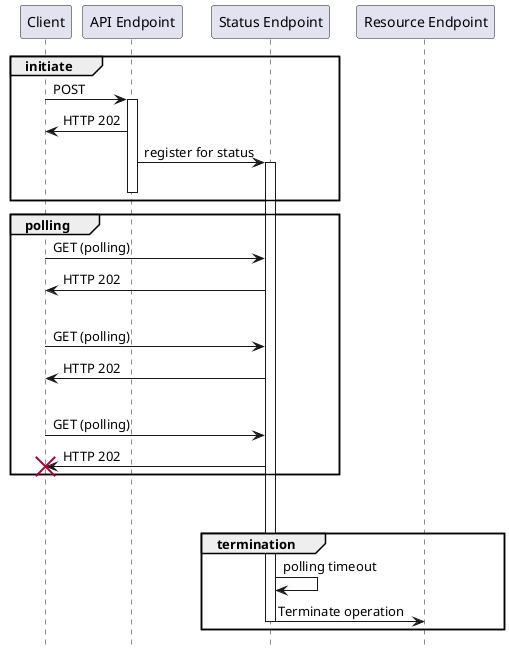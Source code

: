 @startuml timeout_disconnect_early

' !pragma teoz true

hide footbox

group initiate

Client -> "API Endpoint" : POST
activate "API Endpoint"
Client <- "API Endpoint" : HTTP 202
"API Endpoint" -> "Status Endpoint" : register for status
activate "Status Endpoint"
deactivate "API Endpoint"

end

group polling
Client -> "Status Endpoint" : GET (polling)
Client <- "Status Endpoint" : HTTP 202
|||
Client -> "Status Endpoint" : GET (polling)
Client <- "Status Endpoint" : HTTP 202
|||
Client -> "Status Endpoint" : GET (polling)
Client <- "Status Endpoint" : HTTP 202
destroy Client
end
||45||

group termination
"Status Endpoint" -> "Status Endpoint" : polling timeout

"Status Endpoint" -> "Resource Endpoint" : Terminate operation
deactivate "Status Endpoint"
end

' |||
' Client -> "Status Endpoint" : GET (polling)
' Client <- "Status Endpoint" : HTTP 202
' |||
' Client -> "Status Endpoint" : GET (polling)
' Client <- "Status Endpoint" : HTTP 302
' deactivate "Status Endpoint"



' group get result

' Client -> "Resource Endpoint" : GET
' activate "Resource Endpoint"
' Client <- "Resource Endpoint" : HTTP 200
' deactivate "Resource Endpoint"

' end

@enduml
